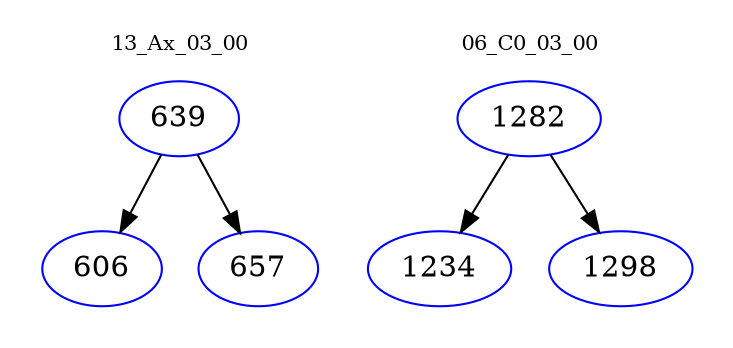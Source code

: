 digraph{
subgraph cluster_0 {
color = white
label = "13_Ax_03_00";
fontsize=10;
T0_639 [label="639", color="blue"]
T0_639 -> T0_606 [color="black"]
T0_606 [label="606", color="blue"]
T0_639 -> T0_657 [color="black"]
T0_657 [label="657", color="blue"]
}
subgraph cluster_1 {
color = white
label = "06_C0_03_00";
fontsize=10;
T1_1282 [label="1282", color="blue"]
T1_1282 -> T1_1234 [color="black"]
T1_1234 [label="1234", color="blue"]
T1_1282 -> T1_1298 [color="black"]
T1_1298 [label="1298", color="blue"]
}
}
